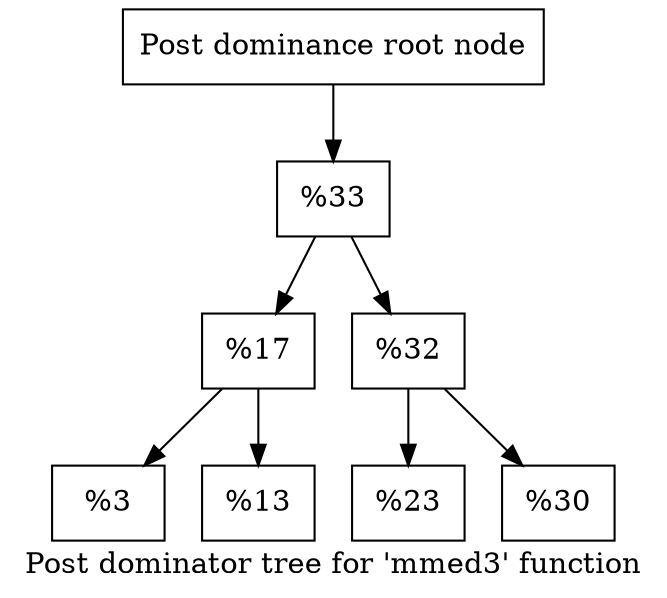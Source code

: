 digraph "Post dominator tree for 'mmed3' function" {
	label="Post dominator tree for 'mmed3' function";

	Node0x12a8750 [shape=record,label="{Post dominance root node}"];
	Node0x12a8750 -> Node0x128dca0;
	Node0x128dca0 [shape=record,label="{%33}"];
	Node0x128dca0 -> Node0x12aee10;
	Node0x128dca0 -> Node0x12443e0;
	Node0x12aee10 [shape=record,label="{%17}"];
	Node0x12aee10 -> Node0x12ab5f0;
	Node0x12aee10 -> Node0x1335f90;
	Node0x12ab5f0 [shape=record,label="{%3}"];
	Node0x1335f90 [shape=record,label="{%13}"];
	Node0x12443e0 [shape=record,label="{%32}"];
	Node0x12443e0 -> Node0x134eb40;
	Node0x12443e0 -> Node0x12be670;
	Node0x134eb40 [shape=record,label="{%23}"];
	Node0x12be670 [shape=record,label="{%30}"];
}
